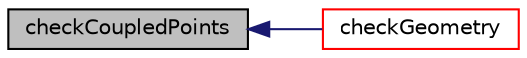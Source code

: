 digraph "checkCoupledPoints"
{
  bgcolor="transparent";
  edge [fontname="Helvetica",fontsize="10",labelfontname="Helvetica",labelfontsize="10"];
  node [fontname="Helvetica",fontsize="10",shape=record];
  rankdir="LR";
  Node5 [label="checkCoupledPoints",height=0.2,width=0.4,color="black", fillcolor="grey75", style="filled", fontcolor="black"];
  Node5 -> Node6 [dir="back",color="midnightblue",fontsize="10",style="solid",fontname="Helvetica"];
  Node6 [label="checkGeometry",height=0.2,width=0.4,color="red",URL="$namespaceFoam.html#a19fab6eee4b084a9b84d75f75b9a0ac1",tooltip="check mesh quality "];
}
